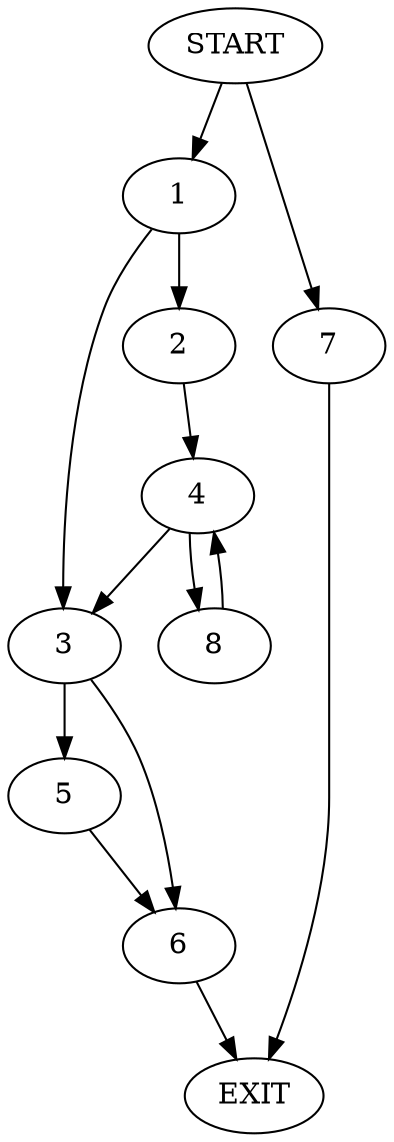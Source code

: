 digraph {
0 [label="START"]
9 [label="EXIT"]
0 -> 1
1 -> 2
1 -> 3
2 -> 4
3 -> 5
3 -> 6
0 -> 7
7 -> 9
4 -> 8
4 -> 3
8 -> 4
5 -> 6
6 -> 9
}
